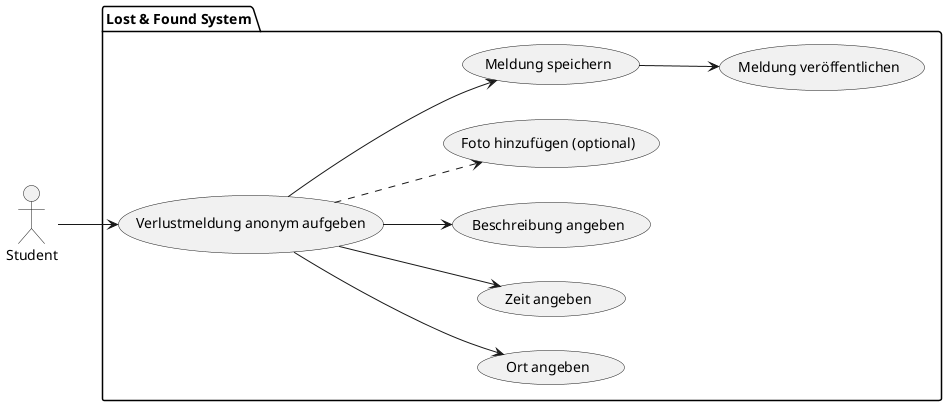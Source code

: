 @startuml
left to right direction
actor "Student" as s

package "Lost & Found System" {
  usecase "Verlustmeldung anonym aufgeben" as UC1
  usecase "Ort angeben" as UC2
  usecase "Zeit angeben" as UC3
  usecase "Beschreibung angeben" as UC4
  usecase "Foto hinzufügen (optional)" as UC5
  usecase "Meldung speichern" as UC6
  usecase "Meldung veröffentlichen" as UC7
}

s --> UC1

UC1 --> UC2
UC1 --> UC3
UC1 --> UC4
UC1 ..> UC5
UC1 --> UC6
UC6 --> UC7
@enduml